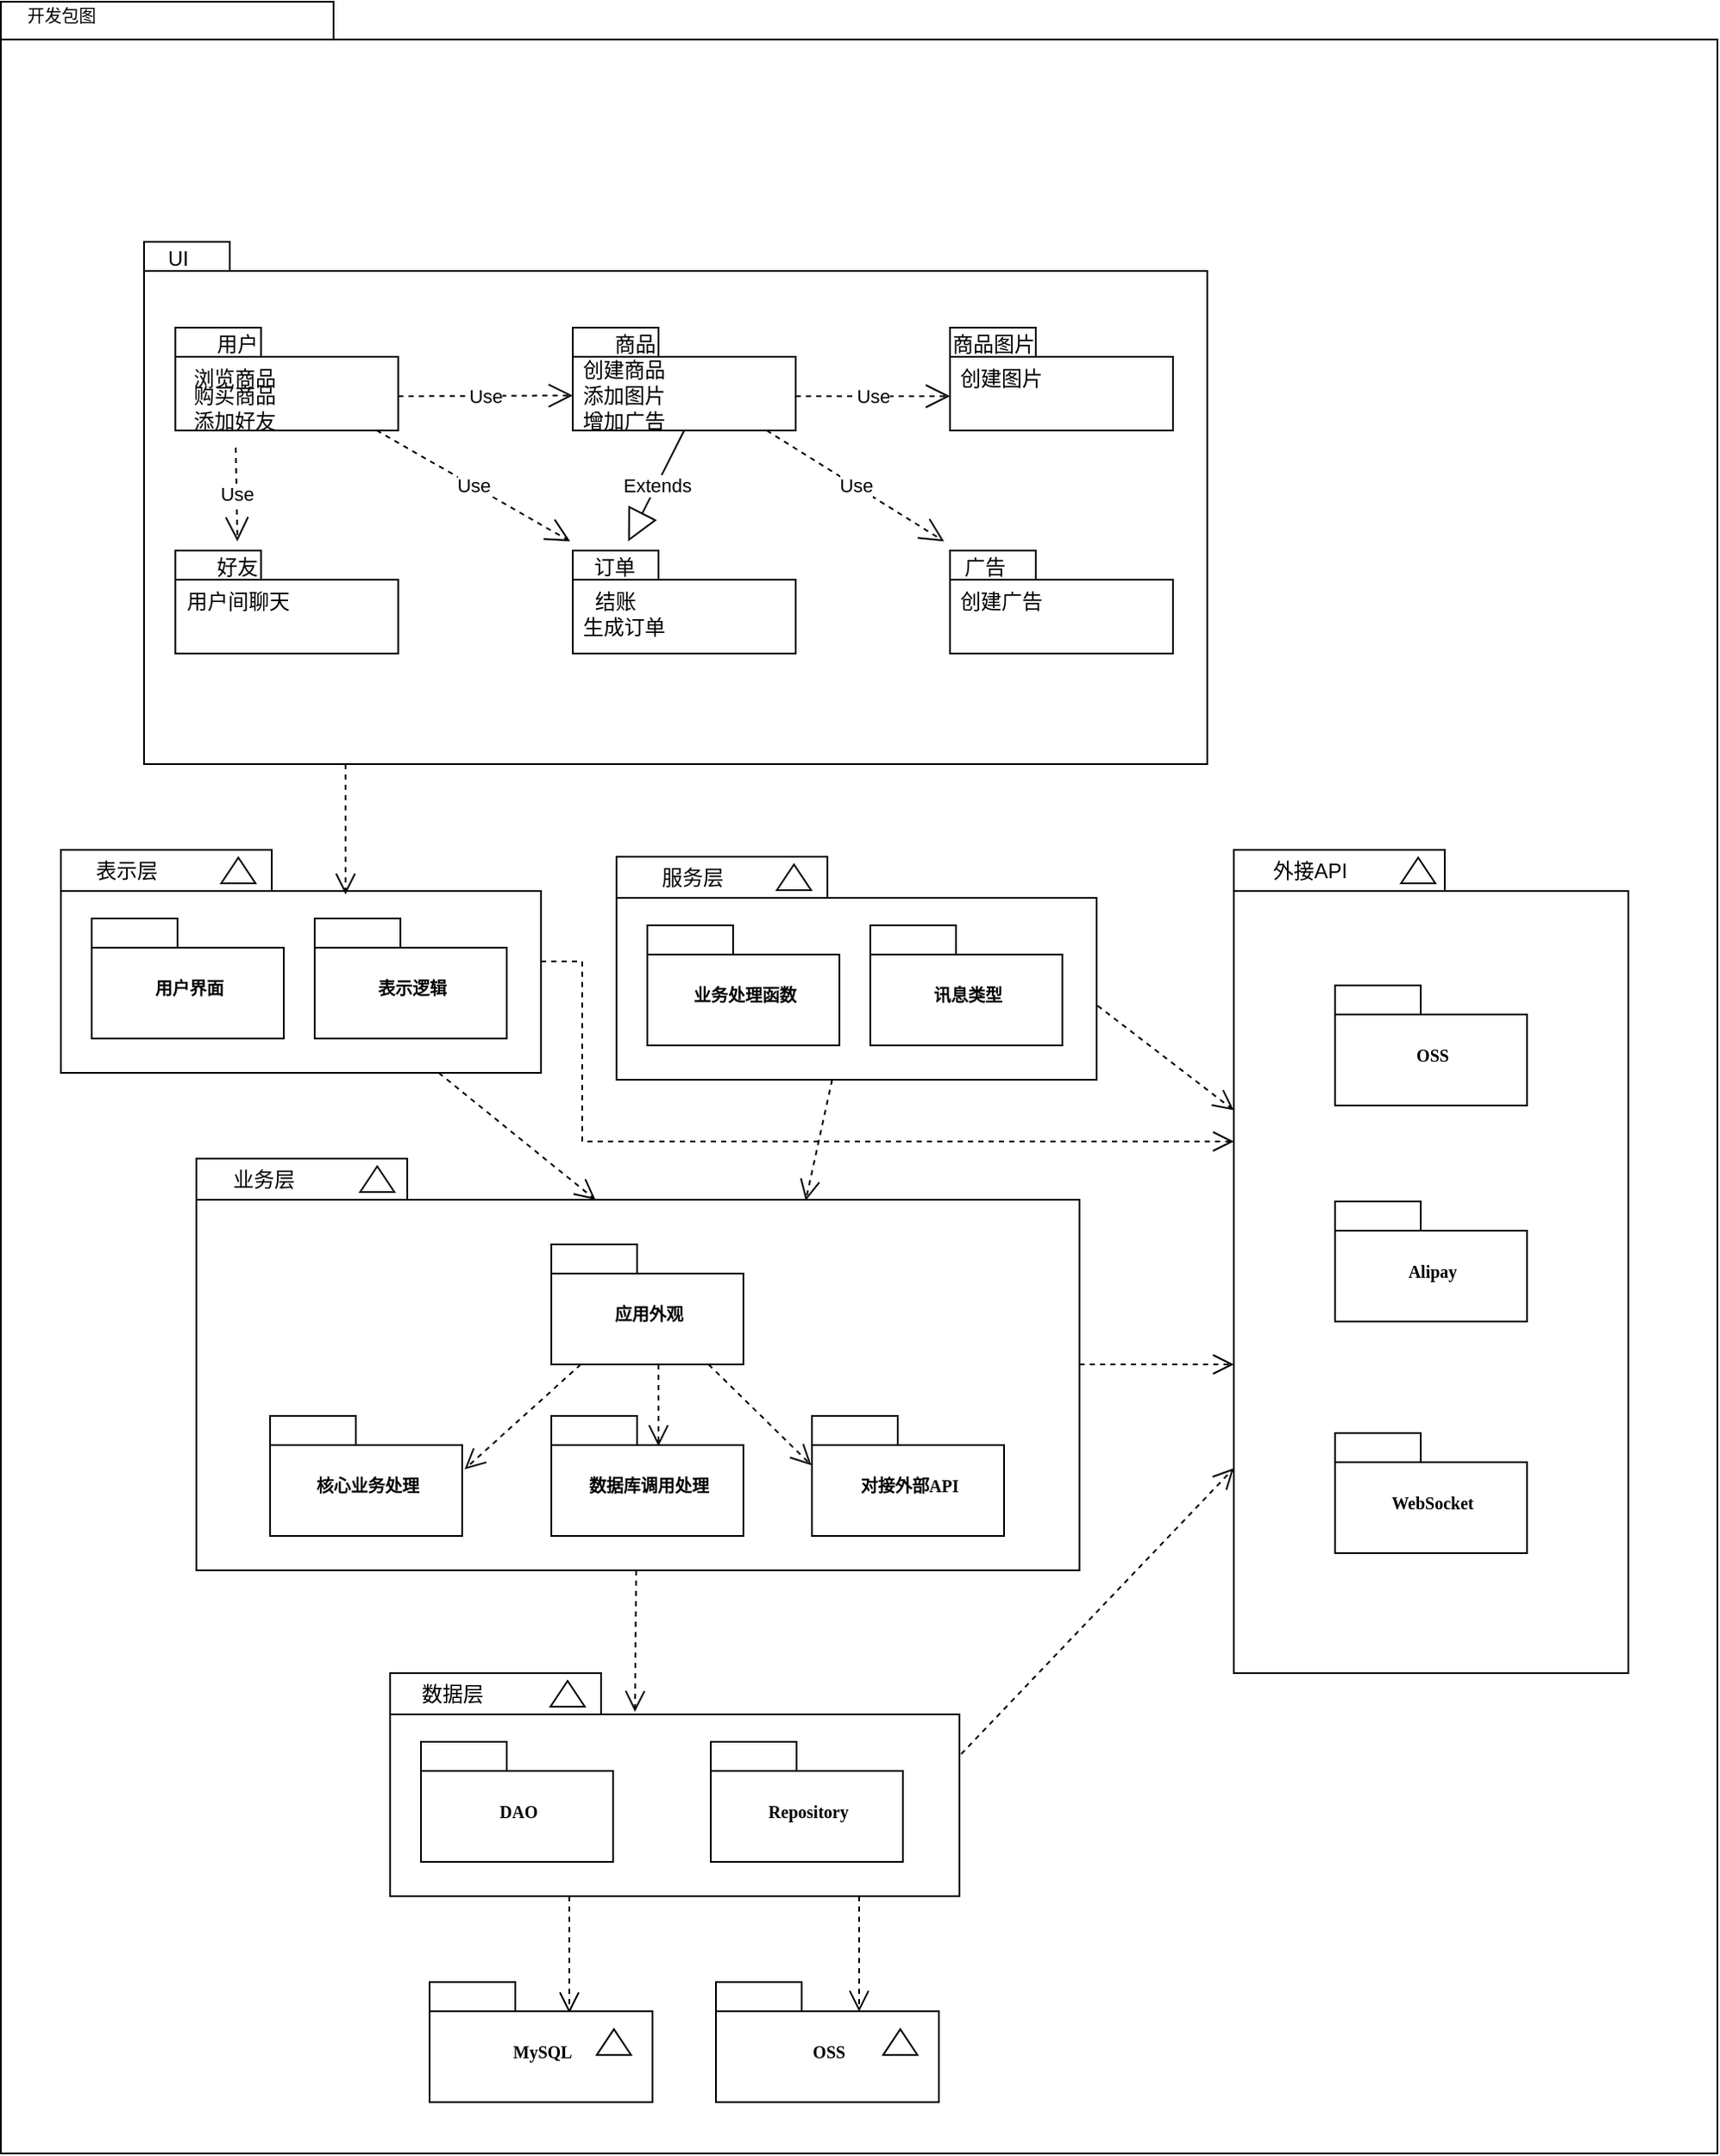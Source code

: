 <mxfile version="26.1.1">
  <diagram name="Page-1" id="b5b7bab2-c9e2-2cf4-8b2a-24fd1a2a6d21">
    <mxGraphModel dx="1115" dy="1852" grid="1" gridSize="10" guides="1" tooltips="1" connect="1" arrows="1" fold="1" page="1" pageScale="1" pageWidth="827" pageHeight="1169" background="none" math="0" shadow="0">
      <root>
        <mxCell id="0" />
        <mxCell id="1" parent="0" />
        <mxCell id="6e0c8c40b5770093-72" value="" style="shape=folder;fontStyle=1;spacingTop=10;tabWidth=194;tabHeight=22;tabPosition=left;html=1;rounded=0;shadow=0;comic=0;labelBackgroundColor=none;strokeWidth=1;fillColor=none;fontFamily=Verdana;fontSize=10;align=center;" parent="1" vertex="1">
          <mxGeometry x="326.5" y="-200" width="1001" height="1254.5" as="geometry" />
        </mxCell>
        <mxCell id="6e0c8c40b5770093-6" value="" style="group" parent="1" vertex="1" connectable="0">
          <mxGeometry x="410" y="-60" width="652.348" height="304.5" as="geometry" />
        </mxCell>
        <mxCell id="6e0c8c40b5770093-4" value="" style="shape=folder;fontStyle=1;spacingTop=10;tabWidth=50;tabHeight=17;tabPosition=left;html=1;rounded=0;shadow=0;comic=0;labelBackgroundColor=none;strokeWidth=1;fontFamily=Verdana;fontSize=10;align=center;" parent="6e0c8c40b5770093-6" vertex="1">
          <mxGeometry width="620" height="304.5" as="geometry" />
        </mxCell>
        <mxCell id="wlIOuiQvr3HrM9-EtQAi-1" value="UI" style="text;html=1;align=center;verticalAlign=middle;whiteSpace=wrap;rounded=0;" vertex="1" parent="6e0c8c40b5770093-6">
          <mxGeometry x="-70" y="-50" width="180" height="120.5" as="geometry" />
        </mxCell>
        <mxCell id="wlIOuiQvr3HrM9-EtQAi-2" value="" style="group" vertex="1" connectable="0" parent="6e0c8c40b5770093-6">
          <mxGeometry x="18.235" y="50" width="182.353" height="70" as="geometry" />
        </mxCell>
        <mxCell id="wlIOuiQvr3HrM9-EtQAi-3" value="" style="shape=folder;fontStyle=1;spacingTop=10;tabWidth=50;tabHeight=17;tabPosition=left;html=1;rounded=0;shadow=0;comic=0;labelBackgroundColor=none;strokeWidth=1;fontFamily=Verdana;fontSize=10;align=center;" vertex="1" parent="wlIOuiQvr3HrM9-EtQAi-2">
          <mxGeometry width="130" height="60" as="geometry" />
        </mxCell>
        <mxCell id="wlIOuiQvr3HrM9-EtQAi-5" value="用户" style="text;html=1;align=center;verticalAlign=middle;whiteSpace=wrap;rounded=0;" vertex="1" parent="wlIOuiQvr3HrM9-EtQAi-2">
          <mxGeometry x="-18.235" y="-5.4" width="109.412" height="30" as="geometry" />
        </mxCell>
        <mxCell id="wlIOuiQvr3HrM9-EtQAi-33" value="浏览商品" style="text;html=1;align=center;verticalAlign=middle;whiteSpace=wrap;rounded=0;" vertex="1" parent="wlIOuiQvr3HrM9-EtQAi-2">
          <mxGeometry y="15" width="70" height="30" as="geometry" />
        </mxCell>
        <mxCell id="wlIOuiQvr3HrM9-EtQAi-34" value="购买商品" style="text;html=1;align=center;verticalAlign=middle;whiteSpace=wrap;rounded=0;" vertex="1" parent="wlIOuiQvr3HrM9-EtQAi-2">
          <mxGeometry x="5.005" y="24.6" width="60" height="30" as="geometry" />
        </mxCell>
        <mxCell id="wlIOuiQvr3HrM9-EtQAi-35" value="添加好友" style="text;html=1;align=center;verticalAlign=middle;whiteSpace=wrap;rounded=0;" vertex="1" parent="wlIOuiQvr3HrM9-EtQAi-2">
          <mxGeometry x="5.005" y="40" width="60" height="30" as="geometry" />
        </mxCell>
        <mxCell id="wlIOuiQvr3HrM9-EtQAi-51" value="Use" style="endArrow=open;endSize=12;dashed=1;html=1;rounded=0;entryX=0;entryY=0.5;entryDx=0;entryDy=0;" edge="1" parent="wlIOuiQvr3HrM9-EtQAi-2" target="wlIOuiQvr3HrM9-EtQAi-37">
          <mxGeometry width="160" relative="1" as="geometry">
            <mxPoint x="130.005" y="40" as="sourcePoint" />
            <mxPoint x="290.005" y="40" as="targetPoint" />
          </mxGeometry>
        </mxCell>
        <mxCell id="wlIOuiQvr3HrM9-EtQAi-18" value="" style="group" vertex="1" connectable="0" parent="6e0c8c40b5770093-6">
          <mxGeometry x="249.995" y="50" width="182.353" height="70" as="geometry" />
        </mxCell>
        <mxCell id="wlIOuiQvr3HrM9-EtQAi-19" value="" style="shape=folder;fontStyle=1;spacingTop=10;tabWidth=50;tabHeight=17;tabPosition=left;html=1;rounded=0;shadow=0;comic=0;labelBackgroundColor=none;strokeWidth=1;fontFamily=Verdana;fontSize=10;align=center;" vertex="1" parent="wlIOuiQvr3HrM9-EtQAi-18">
          <mxGeometry width="130" height="60" as="geometry" />
        </mxCell>
        <mxCell id="wlIOuiQvr3HrM9-EtQAi-20" value="商品" style="text;html=1;align=center;verticalAlign=middle;whiteSpace=wrap;rounded=0;" vertex="1" parent="wlIOuiQvr3HrM9-EtQAi-18">
          <mxGeometry x="-18.235" y="-5.4" width="109.412" height="30" as="geometry" />
        </mxCell>
        <mxCell id="wlIOuiQvr3HrM9-EtQAi-36" value="创建商品" style="text;html=1;align=center;verticalAlign=middle;whiteSpace=wrap;rounded=0;" vertex="1" parent="wlIOuiQvr3HrM9-EtQAi-18">
          <mxGeometry x="0.005" y="10" width="60" height="30" as="geometry" />
        </mxCell>
        <mxCell id="wlIOuiQvr3HrM9-EtQAi-37" value="添加图片" style="text;html=1;align=center;verticalAlign=middle;whiteSpace=wrap;rounded=0;" vertex="1" parent="wlIOuiQvr3HrM9-EtQAi-18">
          <mxGeometry x="0.005" y="24.6" width="60" height="30" as="geometry" />
        </mxCell>
        <mxCell id="wlIOuiQvr3HrM9-EtQAi-38" value="增加广告" style="text;html=1;align=center;verticalAlign=middle;whiteSpace=wrap;rounded=0;" vertex="1" parent="wlIOuiQvr3HrM9-EtQAi-18">
          <mxGeometry x="0.005" y="40" width="60" height="30" as="geometry" />
        </mxCell>
        <mxCell id="wlIOuiQvr3HrM9-EtQAi-21" value="" style="group" vertex="1" connectable="0" parent="6e0c8c40b5770093-6">
          <mxGeometry x="469.995" y="50" width="182.353" height="60" as="geometry" />
        </mxCell>
        <mxCell id="wlIOuiQvr3HrM9-EtQAi-22" value="" style="shape=folder;fontStyle=1;spacingTop=10;tabWidth=50;tabHeight=17;tabPosition=left;html=1;rounded=0;shadow=0;comic=0;labelBackgroundColor=none;strokeWidth=1;fontFamily=Verdana;fontSize=10;align=center;" vertex="1" parent="wlIOuiQvr3HrM9-EtQAi-21">
          <mxGeometry width="130" height="60" as="geometry" />
        </mxCell>
        <mxCell id="wlIOuiQvr3HrM9-EtQAi-23" value="商品图片" style="text;html=1;align=center;verticalAlign=middle;whiteSpace=wrap;rounded=0;" vertex="1" parent="wlIOuiQvr3HrM9-EtQAi-21">
          <mxGeometry x="-40" y="-5.4" width="131.18" height="30" as="geometry" />
        </mxCell>
        <mxCell id="wlIOuiQvr3HrM9-EtQAi-39" value="创建图片" style="text;html=1;align=center;verticalAlign=middle;whiteSpace=wrap;rounded=0;" vertex="1" parent="wlIOuiQvr3HrM9-EtQAi-21">
          <mxGeometry x="0.005" y="15" width="60" height="30" as="geometry" />
        </mxCell>
        <mxCell id="wlIOuiQvr3HrM9-EtQAi-24" value="" style="group" vertex="1" connectable="0" parent="6e0c8c40b5770093-6">
          <mxGeometry x="18.235" y="180" width="182.353" height="60" as="geometry" />
        </mxCell>
        <mxCell id="wlIOuiQvr3HrM9-EtQAi-25" value="" style="shape=folder;fontStyle=1;spacingTop=10;tabWidth=50;tabHeight=17;tabPosition=left;html=1;rounded=0;shadow=0;comic=0;labelBackgroundColor=none;strokeWidth=1;fontFamily=Verdana;fontSize=10;align=center;" vertex="1" parent="wlIOuiQvr3HrM9-EtQAi-24">
          <mxGeometry width="130" height="60" as="geometry" />
        </mxCell>
        <mxCell id="wlIOuiQvr3HrM9-EtQAi-26" value="好友" style="text;html=1;align=center;verticalAlign=middle;whiteSpace=wrap;rounded=0;" vertex="1" parent="wlIOuiQvr3HrM9-EtQAi-24">
          <mxGeometry x="-18.235" y="-5.4" width="109.412" height="30" as="geometry" />
        </mxCell>
        <mxCell id="wlIOuiQvr3HrM9-EtQAi-43" value="用户间聊天" style="text;html=1;align=center;verticalAlign=middle;whiteSpace=wrap;rounded=0;" vertex="1" parent="wlIOuiQvr3HrM9-EtQAi-24">
          <mxGeometry x="2.35" y="15" width="68.24" height="30" as="geometry" />
        </mxCell>
        <mxCell id="wlIOuiQvr3HrM9-EtQAi-27" value="" style="group" vertex="1" connectable="0" parent="6e0c8c40b5770093-6">
          <mxGeometry x="249.995" y="180" width="182.353" height="60" as="geometry" />
        </mxCell>
        <mxCell id="wlIOuiQvr3HrM9-EtQAi-28" value="" style="shape=folder;fontStyle=1;spacingTop=10;tabWidth=50;tabHeight=17;tabPosition=left;html=1;rounded=0;shadow=0;comic=0;labelBackgroundColor=none;strokeWidth=1;fontFamily=Verdana;fontSize=10;align=center;" vertex="1" parent="wlIOuiQvr3HrM9-EtQAi-27">
          <mxGeometry width="130" height="60" as="geometry" />
        </mxCell>
        <mxCell id="wlIOuiQvr3HrM9-EtQAi-29" value="订单" style="text;html=1;align=center;verticalAlign=middle;whiteSpace=wrap;rounded=0;" vertex="1" parent="wlIOuiQvr3HrM9-EtQAi-27">
          <mxGeometry x="-29.995" y="-5.4" width="109.412" height="30" as="geometry" />
        </mxCell>
        <mxCell id="wlIOuiQvr3HrM9-EtQAi-41" value="结账" style="text;html=1;align=center;verticalAlign=middle;whiteSpace=wrap;rounded=0;" vertex="1" parent="wlIOuiQvr3HrM9-EtQAi-27">
          <mxGeometry x="-5.285" y="15" width="60" height="30" as="geometry" />
        </mxCell>
        <mxCell id="wlIOuiQvr3HrM9-EtQAi-42" value="生成订单" style="text;html=1;align=center;verticalAlign=middle;whiteSpace=wrap;rounded=0;" vertex="1" parent="wlIOuiQvr3HrM9-EtQAi-27">
          <mxGeometry x="0.005" y="30" width="60" height="30" as="geometry" />
        </mxCell>
        <mxCell id="wlIOuiQvr3HrM9-EtQAi-30" value="" style="group" vertex="1" connectable="0" parent="6e0c8c40b5770093-6">
          <mxGeometry x="469.995" y="180" width="182.353" height="60" as="geometry" />
        </mxCell>
        <mxCell id="wlIOuiQvr3HrM9-EtQAi-31" value="" style="shape=folder;fontStyle=1;spacingTop=10;tabWidth=50;tabHeight=17;tabPosition=left;html=1;rounded=0;shadow=0;comic=0;labelBackgroundColor=none;strokeWidth=1;fontFamily=Verdana;fontSize=10;align=center;" vertex="1" parent="wlIOuiQvr3HrM9-EtQAi-30">
          <mxGeometry width="130" height="60" as="geometry" />
        </mxCell>
        <mxCell id="wlIOuiQvr3HrM9-EtQAi-32" value="广告" style="text;html=1;align=center;verticalAlign=middle;whiteSpace=wrap;rounded=0;" vertex="1" parent="wlIOuiQvr3HrM9-EtQAi-30">
          <mxGeometry x="-40" y="-5.4" width="121.18" height="30" as="geometry" />
        </mxCell>
        <mxCell id="wlIOuiQvr3HrM9-EtQAi-40" value="创建广告" style="text;html=1;align=center;verticalAlign=middle;whiteSpace=wrap;rounded=0;" vertex="1" parent="wlIOuiQvr3HrM9-EtQAi-30">
          <mxGeometry x="0.005" y="15" width="60" height="30" as="geometry" />
        </mxCell>
        <mxCell id="wlIOuiQvr3HrM9-EtQAi-44" value="Use" style="endArrow=open;endSize=12;dashed=1;html=1;rounded=0;" edge="1" parent="6e0c8c40b5770093-6" source="wlIOuiQvr3HrM9-EtQAi-35" target="wlIOuiQvr3HrM9-EtQAi-26">
          <mxGeometry width="160" relative="1" as="geometry">
            <mxPoint x="80" y="130" as="sourcePoint" />
            <mxPoint x="240" y="130" as="targetPoint" />
          </mxGeometry>
        </mxCell>
        <mxCell id="wlIOuiQvr3HrM9-EtQAi-45" value="Use" style="endArrow=open;endSize=12;dashed=1;html=1;rounded=0;" edge="1" parent="6e0c8c40b5770093-6">
          <mxGeometry width="160" relative="1" as="geometry">
            <mxPoint x="380" y="90" as="sourcePoint" />
            <mxPoint x="470" y="90" as="targetPoint" />
          </mxGeometry>
        </mxCell>
        <mxCell id="wlIOuiQvr3HrM9-EtQAi-49" value="Use" style="endArrow=open;endSize=12;dashed=1;html=1;rounded=0;" edge="1" parent="6e0c8c40b5770093-6" source="wlIOuiQvr3HrM9-EtQAi-19" target="wlIOuiQvr3HrM9-EtQAi-32">
          <mxGeometry width="160" relative="1" as="geometry">
            <mxPoint x="350" y="140" as="sourcePoint" />
            <mxPoint x="510" y="140" as="targetPoint" />
          </mxGeometry>
        </mxCell>
        <mxCell id="wlIOuiQvr3HrM9-EtQAi-50" value="Extends" style="endArrow=block;endSize=16;endFill=0;html=1;rounded=0;exitX=0.5;exitY=1;exitDx=0;exitDy=0;exitPerimeter=0;" edge="1" parent="6e0c8c40b5770093-6" source="wlIOuiQvr3HrM9-EtQAi-19" target="wlIOuiQvr3HrM9-EtQAi-29">
          <mxGeometry width="160" relative="1" as="geometry">
            <mxPoint x="160" y="180" as="sourcePoint" />
            <mxPoint x="320" y="180" as="targetPoint" />
          </mxGeometry>
        </mxCell>
        <mxCell id="wlIOuiQvr3HrM9-EtQAi-52" value="Use" style="endArrow=open;endSize=12;dashed=1;html=1;rounded=0;" edge="1" parent="6e0c8c40b5770093-6" source="wlIOuiQvr3HrM9-EtQAi-3" target="wlIOuiQvr3HrM9-EtQAi-29">
          <mxGeometry width="160" relative="1" as="geometry">
            <mxPoint x="160" y="180" as="sourcePoint" />
            <mxPoint x="320" y="180" as="targetPoint" />
          </mxGeometry>
        </mxCell>
        <mxCell id="6e0c8c40b5770093-18" value="" style="group" parent="1" vertex="1" connectable="0">
          <mxGeometry x="361.5" y="294.5" width="280" height="130" as="geometry" />
        </mxCell>
        <mxCell id="6e0c8c40b5770093-11" value="" style="shape=folder;fontStyle=1;spacingTop=10;tabWidth=123;tabHeight=24;tabPosition=left;html=1;rounded=0;shadow=0;comic=0;labelBackgroundColor=none;strokeWidth=1;fontFamily=Verdana;fontSize=10;align=center;" parent="6e0c8c40b5770093-18" vertex="1">
          <mxGeometry width="280" height="130" as="geometry" />
        </mxCell>
        <mxCell id="6e0c8c40b5770093-13" value="" style="triangle;whiteSpace=wrap;html=1;rounded=0;shadow=0;comic=0;labelBackgroundColor=none;strokeWidth=1;fontFamily=Verdana;fontSize=10;align=center;rotation=-90;" parent="6e0c8c40b5770093-18" vertex="1">
          <mxGeometry x="96" y="2" width="15" height="20" as="geometry" />
        </mxCell>
        <mxCell id="6e0c8c40b5770093-15" value="用户界面" style="shape=folder;fontStyle=1;spacingTop=10;tabWidth=50;tabHeight=17;tabPosition=left;html=1;rounded=0;shadow=0;comic=0;labelBackgroundColor=none;strokeWidth=1;fontFamily=Verdana;fontSize=10;align=center;" parent="6e0c8c40b5770093-18" vertex="1">
          <mxGeometry x="18" y="40" width="112" height="70" as="geometry" />
        </mxCell>
        <mxCell id="6e0c8c40b5770093-17" value="表示逻辑" style="shape=folder;fontStyle=1;spacingTop=10;tabWidth=50;tabHeight=17;tabPosition=left;html=1;rounded=0;shadow=0;comic=0;labelBackgroundColor=none;strokeWidth=1;fontFamily=Verdana;fontSize=10;align=center;" parent="6e0c8c40b5770093-18" vertex="1">
          <mxGeometry x="148" y="40" width="112" height="70" as="geometry" />
        </mxCell>
        <mxCell id="wlIOuiQvr3HrM9-EtQAi-53" value="表示层" style="text;html=1;align=center;verticalAlign=middle;whiteSpace=wrap;rounded=0;" vertex="1" parent="6e0c8c40b5770093-18">
          <mxGeometry x="8.5" y="-3" width="60" height="30" as="geometry" />
        </mxCell>
        <mxCell id="6e0c8c40b5770093-19" value="" style="group" parent="1" vertex="1" connectable="0">
          <mxGeometry x="685.5" y="298.5" width="280" height="130" as="geometry" />
        </mxCell>
        <mxCell id="6e0c8c40b5770093-20" value="" style="shape=folder;fontStyle=1;spacingTop=10;tabWidth=123;tabHeight=24;tabPosition=left;html=1;rounded=0;shadow=0;comic=0;labelBackgroundColor=none;strokeWidth=1;fontFamily=Verdana;fontSize=10;align=center;" parent="6e0c8c40b5770093-19" vertex="1">
          <mxGeometry width="280" height="130" as="geometry" />
        </mxCell>
        <mxCell id="6e0c8c40b5770093-21" value="" style="triangle;whiteSpace=wrap;html=1;rounded=0;shadow=0;comic=0;labelBackgroundColor=none;strokeWidth=1;fontFamily=Verdana;fontSize=10;align=center;rotation=-90;" parent="6e0c8c40b5770093-19" vertex="1">
          <mxGeometry x="96" y="2" width="15" height="20" as="geometry" />
        </mxCell>
        <mxCell id="6e0c8c40b5770093-22" value="业务处理函数" style="shape=folder;fontStyle=1;spacingTop=10;tabWidth=50;tabHeight=17;tabPosition=left;html=1;rounded=0;shadow=0;comic=0;labelBackgroundColor=none;strokeWidth=1;fontFamily=Verdana;fontSize=10;align=center;" parent="6e0c8c40b5770093-19" vertex="1">
          <mxGeometry x="18" y="40" width="112" height="70" as="geometry" />
        </mxCell>
        <mxCell id="6e0c8c40b5770093-23" value="讯息类型" style="shape=folder;fontStyle=1;spacingTop=10;tabWidth=50;tabHeight=17;tabPosition=left;html=1;rounded=0;shadow=0;comic=0;labelBackgroundColor=none;strokeWidth=1;fontFamily=Verdana;fontSize=10;align=center;" parent="6e0c8c40b5770093-19" vertex="1">
          <mxGeometry x="148" y="40" width="112" height="70" as="geometry" />
        </mxCell>
        <mxCell id="wlIOuiQvr3HrM9-EtQAi-55" value="服务层" style="text;html=1;align=center;verticalAlign=middle;whiteSpace=wrap;rounded=0;" vertex="1" parent="6e0c8c40b5770093-19">
          <mxGeometry x="14.5" y="-3" width="60" height="30" as="geometry" />
        </mxCell>
        <mxCell id="6e0c8c40b5770093-30" value="" style="group" parent="1" vertex="1" connectable="0">
          <mxGeometry x="1045.5" y="294.5" width="230" height="480" as="geometry" />
        </mxCell>
        <mxCell id="6e0c8c40b5770093-24" value="" style="group" parent="6e0c8c40b5770093-30" vertex="1" connectable="0">
          <mxGeometry width="230" height="480" as="geometry" />
        </mxCell>
        <mxCell id="6e0c8c40b5770093-25" value="" style="shape=folder;fontStyle=1;spacingTop=10;tabWidth=123;tabHeight=24;tabPosition=left;html=1;rounded=0;shadow=0;comic=0;labelBackgroundColor=none;strokeWidth=1;fontFamily=Verdana;fontSize=10;align=center;" parent="6e0c8c40b5770093-24" vertex="1">
          <mxGeometry width="230" height="480" as="geometry" />
        </mxCell>
        <mxCell id="6e0c8c40b5770093-29" value="" style="triangle;whiteSpace=wrap;html=1;rounded=0;shadow=0;comic=0;labelBackgroundColor=none;strokeWidth=1;fontFamily=Verdana;fontSize=10;align=center;rotation=-90;" parent="6e0c8c40b5770093-24" vertex="1">
          <mxGeometry x="100" y="2" width="15" height="20" as="geometry" />
        </mxCell>
        <mxCell id="6e0c8c40b5770093-27" value="OSS" style="shape=folder;fontStyle=1;spacingTop=10;tabWidth=50;tabHeight=17;tabPosition=left;html=1;rounded=0;shadow=0;comic=0;labelBackgroundColor=none;strokeWidth=1;fontFamily=Verdana;fontSize=10;align=center;" parent="6e0c8c40b5770093-24" vertex="1">
          <mxGeometry x="59" y="79" width="112" height="70" as="geometry" />
        </mxCell>
        <mxCell id="6e0c8c40b5770093-31" value="Alipay" style="shape=folder;fontStyle=1;spacingTop=10;tabWidth=50;tabHeight=17;tabPosition=left;html=1;rounded=0;shadow=0;comic=0;labelBackgroundColor=none;strokeWidth=1;fontFamily=Verdana;fontSize=10;align=center;" parent="6e0c8c40b5770093-24" vertex="1">
          <mxGeometry x="59" y="205" width="112" height="70" as="geometry" />
        </mxCell>
        <mxCell id="6e0c8c40b5770093-28" value="WebSocket" style="shape=folder;fontStyle=1;spacingTop=10;tabWidth=50;tabHeight=17;tabPosition=left;html=1;rounded=0;shadow=0;comic=0;labelBackgroundColor=none;strokeWidth=1;fontFamily=Verdana;fontSize=10;align=center;" parent="6e0c8c40b5770093-24" vertex="1">
          <mxGeometry x="59" y="340" width="112" height="70" as="geometry" />
        </mxCell>
        <mxCell id="wlIOuiQvr3HrM9-EtQAi-56" value="外接API" style="text;html=1;align=center;verticalAlign=middle;whiteSpace=wrap;rounded=0;" vertex="1" parent="6e0c8c40b5770093-24">
          <mxGeometry x="14.5" y="-3" width="60" height="30" as="geometry" />
        </mxCell>
        <mxCell id="6e0c8c40b5770093-67" style="edgeStyle=none;rounded=0;html=1;entryX=0.43;entryY=0.173;entryPerimeter=0;dashed=1;labelBackgroundColor=none;startFill=0;endArrow=open;endFill=0;endSize=10;fontFamily=Verdana;fontSize=10;" parent="1" source="6e0c8c40b5770093-33" target="6e0c8c40b5770093-47" edge="1">
          <mxGeometry relative="1" as="geometry" />
        </mxCell>
        <mxCell id="6e0c8c40b5770093-71" style="edgeStyle=elbowEdgeStyle;rounded=0;html=1;dashed=1;labelBackgroundColor=none;startFill=0;endArrow=open;endFill=0;endSize=10;fontFamily=Verdana;fontSize=10;elbow=vertical;" parent="1" source="6e0c8c40b5770093-33" target="6e0c8c40b5770093-25" edge="1">
          <mxGeometry relative="1" as="geometry" />
        </mxCell>
        <mxCell id="6e0c8c40b5770093-33" value="" style="shape=folder;fontStyle=1;spacingTop=10;tabWidth=123;tabHeight=24;tabPosition=left;html=1;rounded=0;shadow=0;comic=0;labelBackgroundColor=none;strokeColor=#000000;strokeWidth=1;fillColor=#ffffff;fontFamily=Verdana;fontSize=10;fontColor=#000000;align=center;" parent="1" vertex="1">
          <mxGeometry x="440.5" y="474.5" width="515" height="240" as="geometry" />
        </mxCell>
        <mxCell id="6e0c8c40b5770093-64" style="edgeStyle=elbowEdgeStyle;rounded=0;html=1;entryX=0.559;entryY=0.251;entryPerimeter=0;dashed=1;labelBackgroundColor=none;startFill=0;endArrow=open;endFill=0;endSize=10;fontFamily=Verdana;fontSize=10;" parent="1" source="6e0c8c40b5770093-42" target="6e0c8c40b5770093-44" edge="1">
          <mxGeometry relative="1" as="geometry" />
        </mxCell>
        <mxCell id="6e0c8c40b5770093-65" style="edgeStyle=none;rounded=0;html=1;dashed=1;labelBackgroundColor=none;startFill=0;endArrow=open;endFill=0;endSize=10;fontFamily=Verdana;fontSize=10;entryX=-0.003;entryY=0.411;entryPerimeter=0;" parent="1" source="6e0c8c40b5770093-42" target="6e0c8c40b5770093-45" edge="1">
          <mxGeometry relative="1" as="geometry" />
        </mxCell>
        <mxCell id="6e0c8c40b5770093-66" style="edgeStyle=none;rounded=0;html=1;dashed=1;labelBackgroundColor=none;startFill=0;endArrow=open;endFill=0;endSize=10;fontFamily=Verdana;fontSize=10;entryX=1.013;entryY=0.444;entryPerimeter=0;" parent="1" source="6e0c8c40b5770093-42" target="6e0c8c40b5770093-43" edge="1">
          <mxGeometry relative="1" as="geometry" />
        </mxCell>
        <mxCell id="6e0c8c40b5770093-42" value="应用外观" style="shape=folder;fontStyle=1;spacingTop=10;tabWidth=50;tabHeight=17;tabPosition=left;html=1;rounded=0;shadow=0;comic=0;labelBackgroundColor=none;strokeColor=#000000;strokeWidth=1;fillColor=#ffffff;fontFamily=Verdana;fontSize=10;fontColor=#000000;align=center;" parent="1" vertex="1">
          <mxGeometry x="647.5" y="524.5" width="112" height="70" as="geometry" />
        </mxCell>
        <mxCell id="6e0c8c40b5770093-43" value="核心业务处理" style="shape=folder;fontStyle=1;spacingTop=10;tabWidth=50;tabHeight=17;tabPosition=left;html=1;rounded=0;shadow=0;comic=0;labelBackgroundColor=none;strokeColor=#000000;strokeWidth=1;fillColor=#ffffff;fontFamily=Verdana;fontSize=10;fontColor=#000000;align=center;" parent="1" vertex="1">
          <mxGeometry x="483.5" y="624.5" width="112" height="70" as="geometry" />
        </mxCell>
        <mxCell id="6e0c8c40b5770093-44" value="数据库调用处理" style="shape=folder;fontStyle=1;spacingTop=10;tabWidth=50;tabHeight=17;tabPosition=left;html=1;rounded=0;shadow=0;comic=0;labelBackgroundColor=none;strokeColor=#000000;strokeWidth=1;fillColor=#ffffff;fontFamily=Verdana;fontSize=10;fontColor=#000000;align=center;" parent="1" vertex="1">
          <mxGeometry x="647.5" y="624.5" width="112" height="70" as="geometry" />
        </mxCell>
        <mxCell id="6e0c8c40b5770093-45" value="对接外部API" style="shape=folder;fontStyle=1;spacingTop=10;tabWidth=50;tabHeight=17;tabPosition=left;html=1;rounded=0;shadow=0;comic=0;labelBackgroundColor=none;strokeColor=#000000;strokeWidth=1;fillColor=#ffffff;fontFamily=Verdana;fontSize=10;fontColor=#000000;align=center;" parent="1" vertex="1">
          <mxGeometry x="799.5" y="624.5" width="112" height="70" as="geometry" />
        </mxCell>
        <mxCell id="6e0c8c40b5770093-68" style="edgeStyle=elbowEdgeStyle;rounded=0;html=1;entryX=0.628;entryY=0.26;entryPerimeter=0;dashed=1;labelBackgroundColor=none;startFill=0;endArrow=open;endFill=0;endSize=10;fontFamily=Verdana;fontSize=10;" parent="1" source="6e0c8c40b5770093-47" target="6e0c8c40b5770093-53" edge="1">
          <mxGeometry relative="1" as="geometry" />
        </mxCell>
        <mxCell id="6e0c8c40b5770093-69" style="edgeStyle=elbowEdgeStyle;rounded=0;html=1;entryX=0.643;entryY=0.246;entryPerimeter=0;dashed=1;labelBackgroundColor=none;startFill=0;endArrow=open;endFill=0;endSize=10;fontFamily=Verdana;fontSize=10;" parent="1" source="6e0c8c40b5770093-47" target="6e0c8c40b5770093-56" edge="1">
          <mxGeometry relative="1" as="geometry" />
        </mxCell>
        <mxCell id="6e0c8c40b5770093-70" style="edgeStyle=none;rounded=0;html=1;dashed=1;labelBackgroundColor=none;startFill=0;endArrow=open;endFill=0;endSize=10;fontFamily=Verdana;fontSize=10;exitX=1.003;exitY=0.363;exitPerimeter=0;" parent="1" source="6e0c8c40b5770093-47" target="6e0c8c40b5770093-25" edge="1">
          <mxGeometry relative="1" as="geometry" />
        </mxCell>
        <mxCell id="6e0c8c40b5770093-47" value="" style="shape=folder;fontStyle=1;spacingTop=10;tabWidth=123;tabHeight=24;tabPosition=left;html=1;rounded=0;shadow=0;comic=0;labelBackgroundColor=none;strokeWidth=1;fontFamily=Verdana;fontSize=10;align=center;" parent="1" vertex="1">
          <mxGeometry x="553.5" y="774.5" width="332" height="130" as="geometry" />
        </mxCell>
        <mxCell id="6e0c8c40b5770093-48" value="" style="triangle;whiteSpace=wrap;html=1;rounded=0;shadow=0;comic=0;labelBackgroundColor=none;strokeWidth=1;fontFamily=Verdana;fontSize=10;align=center;rotation=-90;" parent="1" vertex="1">
          <mxGeometry x="649.5" y="776.5" width="15" height="20" as="geometry" />
        </mxCell>
        <mxCell id="6e0c8c40b5770093-49" value="DAO" style="shape=folder;fontStyle=1;spacingTop=10;tabWidth=50;tabHeight=17;tabPosition=left;html=1;rounded=0;shadow=0;comic=0;labelBackgroundColor=none;strokeWidth=1;fontFamily=Verdana;fontSize=10;align=center;" parent="1" vertex="1">
          <mxGeometry x="571.5" y="814.5" width="112" height="70" as="geometry" />
        </mxCell>
        <mxCell id="6e0c8c40b5770093-50" value="Repository" style="shape=folder;fontStyle=1;spacingTop=10;tabWidth=50;tabHeight=17;tabPosition=left;html=1;rounded=0;shadow=0;comic=0;labelBackgroundColor=none;strokeWidth=1;fontFamily=Verdana;fontSize=10;align=center;" parent="1" vertex="1">
          <mxGeometry x="740.5" y="814.5" width="112" height="70" as="geometry" />
        </mxCell>
        <mxCell id="6e0c8c40b5770093-51" value="" style="triangle;whiteSpace=wrap;html=1;rounded=0;shadow=0;comic=0;labelBackgroundColor=none;strokeColor=#000000;strokeWidth=1;fillColor=#ffffff;fontFamily=Verdana;fontSize=10;fontColor=#000000;align=center;rotation=-90;" parent="1" vertex="1">
          <mxGeometry x="538.5" y="476.5" width="15" height="20" as="geometry" />
        </mxCell>
        <mxCell id="6e0c8c40b5770093-52" value="" style="group" parent="1" vertex="1" connectable="0">
          <mxGeometry x="576.5" y="954.569" width="130" height="70" as="geometry" />
        </mxCell>
        <mxCell id="6e0c8c40b5770093-53" value="MySQL" style="shape=folder;fontStyle=1;spacingTop=10;tabWidth=50;tabHeight=17;tabPosition=left;html=1;rounded=0;shadow=0;comic=0;labelBackgroundColor=none;strokeWidth=1;fontFamily=Verdana;fontSize=10;align=center;" parent="6e0c8c40b5770093-52" vertex="1">
          <mxGeometry width="130" height="70" as="geometry" />
        </mxCell>
        <mxCell id="6e0c8c40b5770093-54" value="" style="triangle;whiteSpace=wrap;html=1;rounded=0;shadow=0;comic=0;labelBackgroundColor=none;strokeWidth=1;fontFamily=Verdana;fontSize=10;align=center;rotation=-90;" parent="6e0c8c40b5770093-52" vertex="1">
          <mxGeometry x="100" y="25" width="15" height="20" as="geometry" />
        </mxCell>
        <mxCell id="6e0c8c40b5770093-55" value="" style="group" parent="1" vertex="1" connectable="0">
          <mxGeometry x="743.5" y="954.569" width="130" height="70" as="geometry" />
        </mxCell>
        <mxCell id="6e0c8c40b5770093-56" value="OSS" style="shape=folder;fontStyle=1;spacingTop=10;tabWidth=50;tabHeight=17;tabPosition=left;html=1;rounded=0;shadow=0;comic=0;labelBackgroundColor=none;strokeWidth=1;fontFamily=Verdana;fontSize=10;align=center;" parent="6e0c8c40b5770093-55" vertex="1">
          <mxGeometry width="130" height="70" as="geometry" />
        </mxCell>
        <mxCell id="6e0c8c40b5770093-57" value="" style="triangle;whiteSpace=wrap;html=1;rounded=0;shadow=0;comic=0;labelBackgroundColor=none;strokeWidth=1;fontFamily=Verdana;fontSize=10;align=center;rotation=-90;" parent="6e0c8c40b5770093-55" vertex="1">
          <mxGeometry x="100" y="25" width="15" height="20" as="geometry" />
        </mxCell>
        <mxCell id="6e0c8c40b5770093-58" style="rounded=0;html=1;dashed=1;labelBackgroundColor=none;startFill=0;endArrow=open;endFill=0;endSize=10;fontFamily=Verdana;fontSize=10;entryX=0.592;entryY=0.2;entryPerimeter=0;edgeStyle=elbowEdgeStyle;" parent="1" source="6e0c8c40b5770093-4" target="6e0c8c40b5770093-11" edge="1">
          <mxGeometry relative="1" as="geometry" />
        </mxCell>
        <mxCell id="6e0c8c40b5770093-60" style="rounded=0;html=1;entryX=0.452;entryY=0.1;entryPerimeter=0;dashed=1;labelBackgroundColor=none;startFill=0;endArrow=open;endFill=0;endSize=10;fontFamily=Verdana;fontSize=10;" parent="1" source="6e0c8c40b5770093-11" target="6e0c8c40b5770093-33" edge="1">
          <mxGeometry relative="1" as="geometry" />
        </mxCell>
        <mxCell id="6e0c8c40b5770093-61" style="edgeStyle=none;rounded=0;html=1;entryX=0.69;entryY=0.102;entryPerimeter=0;dashed=1;labelBackgroundColor=none;startFill=0;endArrow=open;endFill=0;endSize=10;fontFamily=Verdana;fontSize=10;" parent="1" source="6e0c8c40b5770093-20" target="6e0c8c40b5770093-33" edge="1">
          <mxGeometry relative="1" as="geometry" />
        </mxCell>
        <mxCell id="6e0c8c40b5770093-62" style="edgeStyle=none;rounded=0;html=1;dashed=1;labelBackgroundColor=none;startFill=0;endArrow=open;endFill=0;endSize=10;fontFamily=Verdana;fontSize=10;exitX=1.002;exitY=0.668;exitPerimeter=0;" parent="1" source="6e0c8c40b5770093-20" target="6e0c8c40b5770093-25" edge="1">
          <mxGeometry relative="1" as="geometry" />
        </mxCell>
        <mxCell id="6e0c8c40b5770093-63" style="edgeStyle=orthogonalEdgeStyle;rounded=0;html=1;dashed=1;labelBackgroundColor=none;startFill=0;endArrow=open;endFill=0;endSize=10;fontFamily=Verdana;fontSize=10;" parent="1" source="6e0c8c40b5770093-11" target="6e0c8c40b5770093-25" edge="1">
          <mxGeometry relative="1" as="geometry">
            <Array as="points">
              <mxPoint x="665.5" y="359.5" />
              <mxPoint x="665.5" y="464.5" />
            </Array>
          </mxGeometry>
        </mxCell>
        <mxCell id="6e0c8c40b5770093-73" value="开发包图" style="text;html=1;align=left;verticalAlign=top;spacingTop=-4;fontSize=10;fontFamily=Verdana" parent="1" vertex="1">
          <mxGeometry x="340" y="-200" width="130" height="20" as="geometry" />
        </mxCell>
        <mxCell id="wlIOuiQvr3HrM9-EtQAi-54" value="数据层" style="text;html=1;align=center;verticalAlign=middle;whiteSpace=wrap;rounded=0;" vertex="1" parent="1">
          <mxGeometry x="560" y="771.5" width="60" height="30" as="geometry" />
        </mxCell>
        <mxCell id="wlIOuiQvr3HrM9-EtQAi-57" value="业务层" style="text;html=1;align=center;verticalAlign=middle;whiteSpace=wrap;rounded=0;" vertex="1" parent="1">
          <mxGeometry x="450" y="471.5" width="60" height="30" as="geometry" />
        </mxCell>
      </root>
    </mxGraphModel>
  </diagram>
</mxfile>
